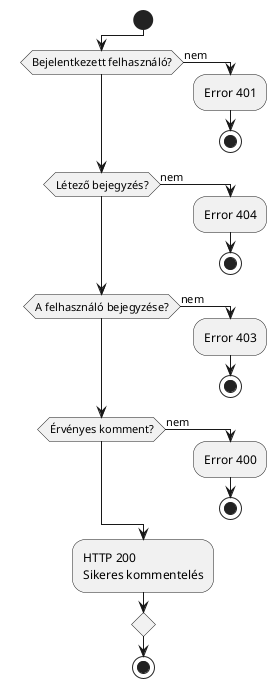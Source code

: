 @startuml vegpont
!pragma useVerticalIf on
start
if (Bejelentkezett felhasználó?) then (nem)
  :Error 401;
  stop
elseif (Létező bejegyzés?) then (nem)
  :Error 404;
  stop
elseif (A felhasználó bejegyzése?) then (nem)
  :Error 403;
  stop
elseif (Érvényes komment?) then (nem)
  :Error 400;
  stop
else
  :HTTP 200\nSikeres kommentelés;
endif
stop
@enduml